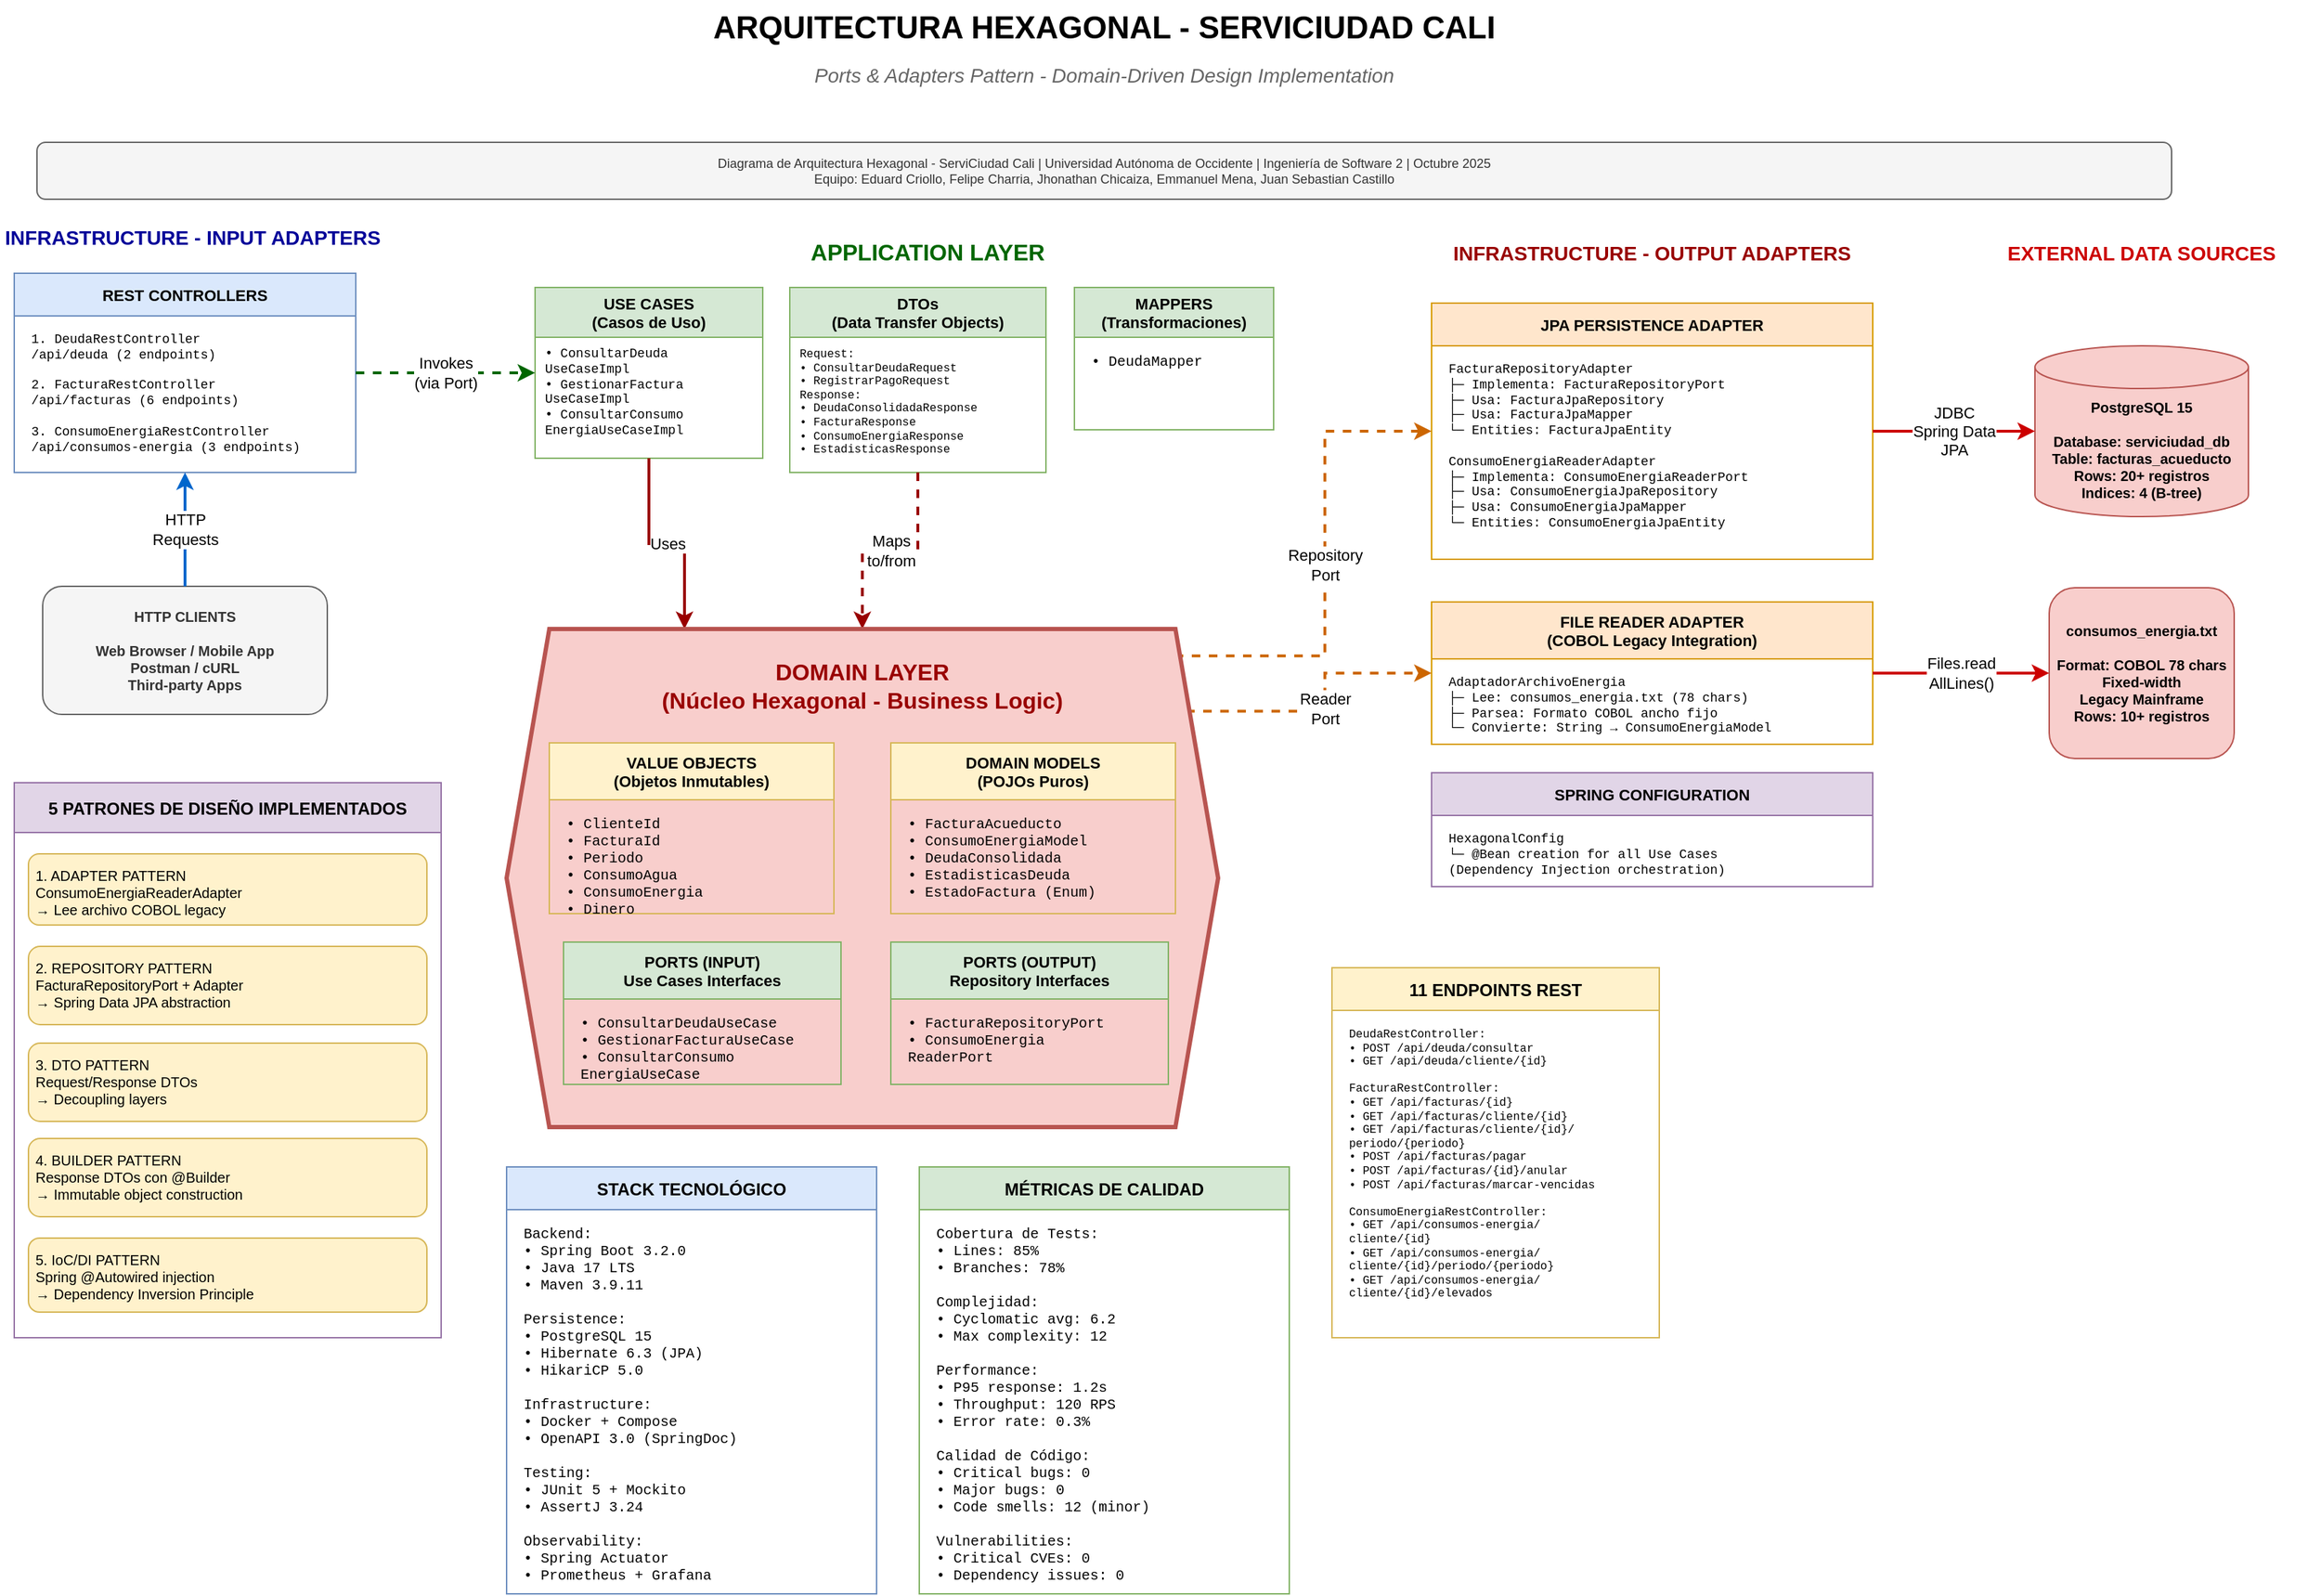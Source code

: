 <mxfile version="28.2.8">
  <diagram name="Arquitectura Hexagonal ServiCiudad" id="UXc4RBYZE_OiovDIlHzf">
    <mxGraphModel dx="2672" dy="1482" grid="1" gridSize="10" guides="1" tooltips="1" connect="1" arrows="1" fold="1" page="1" pageScale="1" pageWidth="1654" pageHeight="1169" math="0" shadow="0">
      <root>
        <mxCell id="0" />
        <mxCell id="1" parent="0" />
        <mxCell id="_3P7xWRz14nrLUvZf9t--1" value="ARQUITECTURA HEXAGONAL - SERVICIUDAD CALI" style="text;html=1;strokeColor=none;fillColor=none;align=center;verticalAlign=middle;whiteSpace=wrap;rounded=0;fontSize=22;fontStyle=1;fontColor=#000000;" vertex="1" parent="1">
          <mxGeometry x="388" y="25" width="800" height="40" as="geometry" />
        </mxCell>
        <mxCell id="_3P7xWRz14nrLUvZf9t--2" value="Ports &amp; Adapters Pattern - Domain-Driven Design Implementation" style="text;html=1;strokeColor=none;fillColor=none;align=center;verticalAlign=middle;whiteSpace=wrap;rounded=0;fontSize=14;fontStyle=2;fontColor=#666666;" vertex="1" parent="1">
          <mxGeometry x="488" y="65" width="600" height="25" as="geometry" />
        </mxCell>
        <mxCell id="_3P7xWRz14nrLUvZf9t--13" value="APPLICATION LAYER" style="text;html=1;strokeColor=none;fillColor=none;align=center;verticalAlign=middle;whiteSpace=wrap;rounded=0;fontSize=16;fontStyle=1;fontColor=#006600;" vertex="1" parent="1">
          <mxGeometry x="514" y="187" width="300" height="30" as="geometry" />
        </mxCell>
        <mxCell id="_3P7xWRz14nrLUvZf9t--14" value="USE CASES&#xa;(Casos de Uso)" style="swimlane;startSize=35;fillColor=#d5e8d4;strokeColor=#82b366;fontStyle=1;fontSize=11;" vertex="1" parent="1">
          <mxGeometry x="388" y="227" width="160" height="120" as="geometry" />
        </mxCell>
        <mxCell id="_3P7xWRz14nrLUvZf9t--15" value="• ConsultarDeuda&#xa;   UseCaseImpl&#xa;• GestionarFactura&#xa;   UseCaseImpl&#xa;• ConsultarConsumo&#xa;   EnergiaUseCaseImpl" style="text;html=1;strokeColor=none;fillColor=none;align=left;verticalAlign=top;whiteSpace=wrap;rounded=0;fontSize=9;fontFamily=Courier New;" vertex="1" parent="_3P7xWRz14nrLUvZf9t--14">
          <mxGeometry x="5" y="35" width="210" height="60" as="geometry" />
        </mxCell>
        <mxCell id="_3P7xWRz14nrLUvZf9t--16" value="DTOs&#xa;(Data Transfer Objects)" style="swimlane;startSize=35;fillColor=#d5e8d4;strokeColor=#82b366;fontStyle=1;fontSize=11;" vertex="1" parent="1">
          <mxGeometry x="567" y="227" width="180" height="130" as="geometry" />
        </mxCell>
        <mxCell id="_3P7xWRz14nrLUvZf9t--17" value="Request:&#xa;• ConsultarDeudaRequest&#xa;• RegistrarPagoRequest&#xa;Response:&#xa;• DeudaConsolidadaResponse&#xa;• FacturaResponse&#xa;• ConsumoEnergiaResponse&#xa;• EstadisticasResponse" style="text;html=1;strokeColor=none;fillColor=none;align=left;verticalAlign=top;whiteSpace=wrap;rounded=0;fontSize=8;fontFamily=Courier New;" vertex="1" parent="_3P7xWRz14nrLUvZf9t--16">
          <mxGeometry x="5" y="35" width="170" height="65" as="geometry" />
        </mxCell>
        <mxCell id="_3P7xWRz14nrLUvZf9t--18" value="MAPPERS&#xa;(Transformaciones)" style="swimlane;startSize=35;fillColor=#d5e8d4;strokeColor=#82b366;fontStyle=1;fontSize=11;" vertex="1" parent="1">
          <mxGeometry x="767" y="227" width="140" height="100" as="geometry" />
        </mxCell>
        <mxCell id="_3P7xWRz14nrLUvZf9t--19" value="• DeudaMapper" style="text;html=1;strokeColor=none;fillColor=none;align=left;verticalAlign=top;whiteSpace=wrap;rounded=0;fontSize=10;fontFamily=Courier New;" vertex="1" parent="_3P7xWRz14nrLUvZf9t--18">
          <mxGeometry x="10" y="40" width="120" height="25" as="geometry" />
        </mxCell>
        <mxCell id="_3P7xWRz14nrLUvZf9t--20" value="INFRASTRUCTURE - INPUT ADAPTERS" style="text;html=1;strokeColor=none;fillColor=none;align=center;verticalAlign=middle;whiteSpace=wrap;rounded=0;fontSize=14;fontStyle=1;fontColor=#000099;" vertex="1" parent="1">
          <mxGeometry x="12" y="177" width="271" height="30" as="geometry" />
        </mxCell>
        <mxCell id="_3P7xWRz14nrLUvZf9t--21" value="REST CONTROLLERS" style="swimlane;startSize=30;fillColor=#dae8fc;strokeColor=#6c8ebf;fontStyle=1;fontSize=11;" vertex="1" parent="1">
          <mxGeometry x="22" y="217" width="240" height="140" as="geometry" />
        </mxCell>
        <mxCell id="_3P7xWRz14nrLUvZf9t--22" value="1. DeudaRestController&#xa;   /api/deuda (2 endpoints)&#xa;&#xa;2. FacturaRestController&#xa;   /api/facturas (6 endpoints)&#xa;&#xa;3. ConsumoEnergiaRestController&#xa;   /api/consumos-energia (3 endpoints)" style="text;html=1;strokeColor=none;fillColor=none;align=left;verticalAlign=top;whiteSpace=wrap;rounded=0;fontSize=9;fontFamily=Courier New;" vertex="1" parent="_3P7xWRz14nrLUvZf9t--21">
          <mxGeometry x="10" y="35" width="220" height="90" as="geometry" />
        </mxCell>
        <mxCell id="_3P7xWRz14nrLUvZf9t--23" value="HTTP CLIENTS&#xa;&#xa;Web Browser / Mobile App&#xa;Postman / cURL&#xa;Third-party Apps" style="rounded=1;whiteSpace=wrap;html=1;fillColor=#f5f5f5;strokeColor=#666666;fontColor=#333333;fontStyle=1;fontSize=10;" vertex="1" parent="1">
          <mxGeometry x="42" y="437" width="200" height="90" as="geometry" />
        </mxCell>
        <mxCell id="_3P7xWRz14nrLUvZf9t--24" value="INFRASTRUCTURE - OUTPUT ADAPTERS" style="text;html=1;strokeColor=none;fillColor=none;align=center;verticalAlign=middle;whiteSpace=wrap;rounded=0;fontSize=14;fontStyle=1;fontColor=#990000;" vertex="1" parent="1">
          <mxGeometry x="998" y="188" width="350" height="30" as="geometry" />
        </mxCell>
        <mxCell id="_3P7xWRz14nrLUvZf9t--25" value="JPA PERSISTENCE ADAPTER" style="swimlane;startSize=30;fillColor=#ffe6cc;strokeColor=#d79b00;fontStyle=1;fontSize=11;" vertex="1" parent="1">
          <mxGeometry x="1018" y="238" width="310" height="180" as="geometry" />
        </mxCell>
        <mxCell id="_3P7xWRz14nrLUvZf9t--26" value="FacturaRepositoryAdapter&#xa;├─ Implementa: FacturaRepositoryPort&#xa;├─ Usa: FacturaJpaRepository&#xa;├─ Usa: FacturaJpaMapper&#xa;└─ Entities: FacturaJpaEntity&#xa;&#xa;ConsumoEnergiaReaderAdapter&#xa;├─ Implementa: ConsumoEnergiaReaderPort&#xa;├─ Usa: ConsumoEnergiaJpaRepository&#xa;├─ Usa: ConsumoEnergiaJpaMapper&#xa;└─ Entities: ConsumoEnergiaJpaEntity" style="text;html=1;strokeColor=none;fillColor=none;align=left;verticalAlign=top;whiteSpace=wrap;rounded=0;fontSize=9;fontFamily=Courier New;" vertex="1" parent="_3P7xWRz14nrLUvZf9t--25">
          <mxGeometry x="10" y="35" width="290" height="110" as="geometry" />
        </mxCell>
        <mxCell id="_3P7xWRz14nrLUvZf9t--27" value="FILE READER ADAPTER&#xa;(COBOL Legacy Integration)" style="swimlane;startSize=40;fillColor=#ffe6cc;strokeColor=#d79b00;fontStyle=1;fontSize=11;" vertex="1" parent="1">
          <mxGeometry x="1018" y="448" width="310" height="100" as="geometry" />
        </mxCell>
        <mxCell id="_3P7xWRz14nrLUvZf9t--28" value="AdaptadorArchivoEnergia&#xa;├─ Lee: consumos_energia.txt (78 chars)&#xa;├─ Parsea: Formato COBOL ancho fijo&#xa;└─ Convierte: String → ConsumoEnergiaModel" style="text;html=1;strokeColor=none;fillColor=none;align=left;verticalAlign=top;whiteSpace=wrap;rounded=0;fontSize=9;fontFamily=Courier New;" vertex="1" parent="_3P7xWRz14nrLUvZf9t--27">
          <mxGeometry x="10" y="45" width="290" height="50" as="geometry" />
        </mxCell>
        <mxCell id="_3P7xWRz14nrLUvZf9t--29" value="SPRING CONFIGURATION" style="swimlane;startSize=30;fillColor=#e1d5e7;strokeColor=#9673a6;fontStyle=1;fontSize=11;" vertex="1" parent="1">
          <mxGeometry x="1018" y="568" width="310" height="80" as="geometry" />
        </mxCell>
        <mxCell id="_3P7xWRz14nrLUvZf9t--30" value="HexagonalConfig&#xa;└─ @Bean creation for all Use Cases&#xa;    (Dependency Injection orchestration)" style="text;html=1;strokeColor=none;fillColor=none;align=left;verticalAlign=top;whiteSpace=wrap;rounded=0;fontSize=9;fontFamily=Courier New;" vertex="1" parent="_3P7xWRz14nrLUvZf9t--29">
          <mxGeometry x="10" y="35" width="290" height="40" as="geometry" />
        </mxCell>
        <mxCell id="_3P7xWRz14nrLUvZf9t--31" value="EXTERNAL DATA SOURCES" style="text;html=1;strokeColor=none;fillColor=none;align=center;verticalAlign=middle;whiteSpace=wrap;rounded=0;fontSize=14;fontStyle=1;fontColor=#CC0000;" vertex="1" parent="1">
          <mxGeometry x="1392" y="188" width="250" height="30" as="geometry" />
        </mxCell>
        <mxCell id="_3P7xWRz14nrLUvZf9t--32" value="PostgreSQL 15&#xa;&#xa;Database: serviciudad_db&#xa;Table: facturas_acueducto&#xa;Rows: 20+ registros&#xa;Indices: 4 (B-tree)" style="shape=cylinder3;whiteSpace=wrap;html=1;boundedLbl=1;backgroundOutline=1;size=15;fillColor=#f8cecc;strokeColor=#b85450;fontStyle=1;fontSize=10;" vertex="1" parent="1">
          <mxGeometry x="1442" y="268" width="150" height="120" as="geometry" />
        </mxCell>
        <mxCell id="_3P7xWRz14nrLUvZf9t--33" value="consumos_energia.txt&#xa;&#xa;Format: COBOL 78 chars&#xa;Fixed-width&#xa;Legacy Mainframe&#xa;Rows: 10+ registros" style="rounded=1;whiteSpace=wrap;html=1;fillColor=#f8cecc;strokeColor=#b85450;fontStyle=1;fontSize=10;" vertex="1" parent="1">
          <mxGeometry x="1452" y="438" width="130" height="120" as="geometry" />
        </mxCell>
        <mxCell id="_3P7xWRz14nrLUvZf9t--34" value="HTTP&#xa;Requests" style="edgeStyle=orthogonalEdgeStyle;rounded=0;orthogonalLoop=1;jettySize=auto;html=1;exitX=0.5;exitY=0;exitDx=0;exitDy=0;entryX=0.5;entryY=1;entryDx=0;entryDy=0;strokeWidth=2;strokeColor=#0066CC;" edge="1" parent="1" source="_3P7xWRz14nrLUvZf9t--23" target="_3P7xWRz14nrLUvZf9t--21">
          <mxGeometry relative="1" as="geometry" />
        </mxCell>
        <mxCell id="_3P7xWRz14nrLUvZf9t--35" value="Invokes&#xa;(via Port)" style="edgeStyle=orthogonalEdgeStyle;rounded=0;orthogonalLoop=1;jettySize=auto;html=1;strokeWidth=2;strokeColor=#006600;dashed=1;entryX=0;entryY=0.5;entryDx=0;entryDy=0;exitX=1;exitY=0.5;exitDx=0;exitDy=0;" edge="1" parent="1" source="_3P7xWRz14nrLUvZf9t--21" target="_3P7xWRz14nrLUvZf9t--14">
          <mxGeometry relative="1" as="geometry">
            <mxPoint x="338" y="325" as="sourcePoint" />
            <mxPoint x="358" y="307" as="targetPoint" />
            <Array as="points" />
          </mxGeometry>
        </mxCell>
        <mxCell id="_3P7xWRz14nrLUvZf9t--36" value="Uses" style="edgeStyle=orthogonalEdgeStyle;rounded=0;orthogonalLoop=1;jettySize=auto;html=1;exitX=0.5;exitY=1;exitDx=0;exitDy=0;entryX=0.25;entryY=0;entryDx=0;entryDy=0;strokeWidth=2;strokeColor=#990000;" edge="1" parent="1" source="_3P7xWRz14nrLUvZf9t--14" target="_3P7xWRz14nrLUvZf9t--3">
          <mxGeometry relative="1" as="geometry" />
        </mxCell>
        <mxCell id="_3P7xWRz14nrLUvZf9t--37" value="Maps&#xa;to/from" style="edgeStyle=orthogonalEdgeStyle;rounded=0;orthogonalLoop=1;jettySize=auto;html=1;exitX=0.5;exitY=1;exitDx=0;exitDy=0;entryX=0.5;entryY=0;entryDx=0;entryDy=0;strokeWidth=2;strokeColor=#990000;dashed=1;" edge="1" parent="1" source="_3P7xWRz14nrLUvZf9t--16" target="_3P7xWRz14nrLUvZf9t--3">
          <mxGeometry relative="1" as="geometry" />
        </mxCell>
        <mxCell id="_3P7xWRz14nrLUvZf9t--38" value="Repository&#xa;Port" style="edgeStyle=orthogonalEdgeStyle;rounded=0;orthogonalLoop=1;jettySize=auto;html=1;exitX=0.939;exitY=0.054;exitDx=0;exitDy=0;entryX=0;entryY=0.5;entryDx=0;entryDy=0;strokeWidth=2;strokeColor=#CC6600;dashed=1;exitPerimeter=0;" edge="1" parent="1" source="_3P7xWRz14nrLUvZf9t--3" target="_3P7xWRz14nrLUvZf9t--25">
          <mxGeometry relative="1" as="geometry" />
        </mxCell>
        <mxCell id="_3P7xWRz14nrLUvZf9t--39" value="Reader&#xa;Port" style="edgeStyle=orthogonalEdgeStyle;rounded=0;orthogonalLoop=1;jettySize=auto;html=1;exitX=0.955;exitY=0.165;exitDx=0;exitDy=0;entryX=0;entryY=0.5;entryDx=0;entryDy=0;strokeWidth=2;strokeColor=#CC6600;dashed=1;exitPerimeter=0;" edge="1" parent="1" source="_3P7xWRz14nrLUvZf9t--3" target="_3P7xWRz14nrLUvZf9t--27">
          <mxGeometry relative="1" as="geometry" />
        </mxCell>
        <mxCell id="_3P7xWRz14nrLUvZf9t--40" value="JDBC&#xa;Spring Data&#xa;JPA" style="edgeStyle=orthogonalEdgeStyle;rounded=0;orthogonalLoop=1;jettySize=auto;html=1;exitX=1;exitY=0.5;exitDx=0;exitDy=0;entryX=0;entryY=0.5;entryDx=0;entryDy=0;entryPerimeter=0;strokeWidth=2;strokeColor=#CC0000;" edge="1" parent="1" source="_3P7xWRz14nrLUvZf9t--25" target="_3P7xWRz14nrLUvZf9t--32">
          <mxGeometry relative="1" as="geometry" />
        </mxCell>
        <mxCell id="_3P7xWRz14nrLUvZf9t--41" value="Files.read&#xa;AllLines()" style="edgeStyle=orthogonalEdgeStyle;rounded=0;orthogonalLoop=1;jettySize=auto;html=1;exitX=1;exitY=0.5;exitDx=0;exitDy=0;entryX=0;entryY=0.5;entryDx=0;entryDy=0;strokeWidth=2;strokeColor=#CC0000;" edge="1" parent="1" source="_3P7xWRz14nrLUvZf9t--27" target="_3P7xWRz14nrLUvZf9t--33">
          <mxGeometry relative="1" as="geometry" />
        </mxCell>
        <mxCell id="_3P7xWRz14nrLUvZf9t--42" value="5 PATRONES DE DISEÑO IMPLEMENTADOS" style="swimlane;startSize=35;fillColor=#e1d5e7;strokeColor=#9673a6;fontStyle=1;fontSize=12;" vertex="1" parent="1">
          <mxGeometry x="22" y="575" width="300" height="390" as="geometry" />
        </mxCell>
        <mxCell id="_3P7xWRz14nrLUvZf9t--43" value="1. ADAPTER PATTERN&#xa;   ConsumoEnergiaReaderAdapter&#xa;   → Lee archivo COBOL legacy" style="text;html=1;strokeColor=#d6b656;fillColor=#fff2cc;align=left;verticalAlign=top;whiteSpace=wrap;rounded=1;fontSize=10;spacing=5;" vertex="1" parent="_3P7xWRz14nrLUvZf9t--42">
          <mxGeometry x="10" y="50" width="280" height="50" as="geometry" />
        </mxCell>
        <mxCell id="_3P7xWRz14nrLUvZf9t--44" value="2. REPOSITORY PATTERN&#xa;   FacturaRepositoryPort + Adapter&#xa;   → Spring Data JPA abstraction" style="text;html=1;strokeColor=#d6b656;fillColor=#fff2cc;align=left;verticalAlign=top;whiteSpace=wrap;rounded=1;fontSize=10;spacing=5;" vertex="1" parent="_3P7xWRz14nrLUvZf9t--42">
          <mxGeometry x="10" y="115" width="280" height="55" as="geometry" />
        </mxCell>
        <mxCell id="_3P7xWRz14nrLUvZf9t--45" value="3. DTO PATTERN&#xa;   Request/Response DTOs&#xa;   → Decoupling layers" style="text;html=1;strokeColor=#d6b656;fillColor=#fff2cc;align=left;verticalAlign=top;whiteSpace=wrap;rounded=1;fontSize=10;spacing=5;" vertex="1" parent="_3P7xWRz14nrLUvZf9t--42">
          <mxGeometry x="10" y="183" width="280" height="55" as="geometry" />
        </mxCell>
        <mxCell id="_3P7xWRz14nrLUvZf9t--46" value="4. BUILDER PATTERN&#xa;   Response DTOs con @Builder&#xa;   → Immutable object construction" style="text;html=1;strokeColor=#d6b656;fillColor=#fff2cc;align=left;verticalAlign=top;whiteSpace=wrap;rounded=1;fontSize=10;spacing=5;" vertex="1" parent="_3P7xWRz14nrLUvZf9t--42">
          <mxGeometry x="10" y="250" width="280" height="55" as="geometry" />
        </mxCell>
        <mxCell id="_3P7xWRz14nrLUvZf9t--47" value="5. IoC/DI PATTERN&#xa;   Spring @Autowired injection&#xa;   → Dependency Inversion Principle" style="text;html=1;strokeColor=#d6b656;fillColor=#fff2cc;align=left;verticalAlign=top;whiteSpace=wrap;rounded=1;fontSize=10;spacing=5;" vertex="1" parent="_3P7xWRz14nrLUvZf9t--42">
          <mxGeometry x="10" y="320" width="280" height="52" as="geometry" />
        </mxCell>
        <mxCell id="_3P7xWRz14nrLUvZf9t--48" value="STACK TECNOLÓGICO" style="swimlane;startSize=30;fillColor=#dae8fc;strokeColor=#6c8ebf;fontStyle=1;fontSize=12;" vertex="1" parent="1">
          <mxGeometry x="368" y="845" width="260" height="300" as="geometry" />
        </mxCell>
        <mxCell id="_3P7xWRz14nrLUvZf9t--49" value="Backend:&#xa;• Spring Boot 3.2.0&#xa;• Java 17 LTS&#xa;• Maven 3.9.11&#xa;&#xa;Persistence:&#xa;• PostgreSQL 15&#xa;• Hibernate 6.3 (JPA)&#xa;• HikariCP 5.0&#xa;&#xa;Infrastructure:&#xa;• Docker + Compose&#xa;• OpenAPI 3.0 (SpringDoc)&#xa;&#xa;Testing:&#xa;• JUnit 5 + Mockito&#xa;• AssertJ 3.24&#xa;&#xa;Observability:&#xa;• Spring Actuator&#xa;• Prometheus + Grafana" style="text;html=1;strokeColor=none;fillColor=none;align=left;verticalAlign=top;whiteSpace=wrap;rounded=0;fontSize=10;fontFamily=Courier New;" vertex="1" parent="_3P7xWRz14nrLUvZf9t--48">
          <mxGeometry x="10" y="35" width="240" height="220" as="geometry" />
        </mxCell>
        <mxCell id="_3P7xWRz14nrLUvZf9t--50" value="MÉTRICAS DE CALIDAD" style="swimlane;startSize=30;fillColor=#d5e8d4;strokeColor=#82b366;fontStyle=1;fontSize=12;" vertex="1" parent="1">
          <mxGeometry x="658" y="845" width="260" height="300" as="geometry" />
        </mxCell>
        <mxCell id="_3P7xWRz14nrLUvZf9t--51" value="Cobertura de Tests:&#xa;• Lines: 85%&#xa;• Branches: 78%&#xa;&#xa;Complejidad:&#xa;• Cyclomatic avg: 6.2&#xa;• Max complexity: 12&#xa;&#xa;Performance:&#xa;• P95 response: 1.2s&#xa;• Throughput: 120 RPS&#xa;• Error rate: 0.3%&#xa;&#xa;Calidad de Código:&#xa;• Critical bugs: 0&#xa;• Major bugs: 0&#xa;• Code smells: 12 (minor)&#xa;&#xa;Vulnerabilities:&#xa;• Critical CVEs: 0&#xa;• Dependency issues: 0" style="text;html=1;strokeColor=none;fillColor=none;align=left;verticalAlign=top;whiteSpace=wrap;rounded=0;fontSize=10;fontFamily=Courier New;" vertex="1" parent="_3P7xWRz14nrLUvZf9t--50">
          <mxGeometry x="10" y="35" width="240" height="220" as="geometry" />
        </mxCell>
        <mxCell id="_3P7xWRz14nrLUvZf9t--52" value="11 ENDPOINTS REST" style="swimlane;startSize=30;fillColor=#fff2cc;strokeColor=#d6b656;fontStyle=1;fontSize=12;" vertex="1" parent="1">
          <mxGeometry x="948" y="705" width="230" height="260" as="geometry" />
        </mxCell>
        <mxCell id="_3P7xWRz14nrLUvZf9t--53" value="DeudaRestController:&#xa;• POST /api/deuda/consultar&#xa;• GET /api/deuda/cliente/{id}&#xa;&#xa;FacturaRestController:&#xa;• GET /api/facturas/{id}&#xa;• GET /api/facturas/cliente/{id}&#xa;• GET /api/facturas/cliente/{id}/&#xa;     periodo/{periodo}&#xa;• POST /api/facturas/pagar&#xa;• POST /api/facturas/{id}/anular&#xa;• POST /api/facturas/marcar-vencidas&#xa;&#xa;ConsumoEnergiaRestController:&#xa;• GET /api/consumos-energia/&#xa;     cliente/{id}&#xa;• GET /api/consumos-energia/&#xa;     cliente/{id}/periodo/{periodo}&#xa;• GET /api/consumos-energia/&#xa;     cliente/{id}/elevados" style="text;html=1;strokeColor=none;fillColor=none;align=left;verticalAlign=top;whiteSpace=wrap;rounded=0;fontSize=8;fontFamily=Courier New;" vertex="1" parent="_3P7xWRz14nrLUvZf9t--52">
          <mxGeometry x="10" y="35" width="210" height="220" as="geometry" />
        </mxCell>
        <mxCell id="_3P7xWRz14nrLUvZf9t--54" value="Diagrama de Arquitectura Hexagonal - ServiCiudad Cali | Universidad Autónoma de Occidente | Ingeniería de Software 2 | Octubre 2025&#xa;Equipo: Eduard Criollo, Felipe Charria, Jhonathan Chicaiza, Emmanuel Mena, Juan Sebastian Castillo" style="text;html=1;strokeColor=#666666;fillColor=#f5f5f5;align=center;verticalAlign=middle;whiteSpace=wrap;rounded=1;fontSize=9;fontColor=#333333;" vertex="1" parent="1">
          <mxGeometry x="38" y="125" width="1500" height="40" as="geometry" />
        </mxCell>
        <mxCell id="_3P7xWRz14nrLUvZf9t--57" value="" style="group" vertex="1" connectable="0" parent="1">
          <mxGeometry x="368" y="467" width="500" height="350" as="geometry" />
        </mxCell>
        <mxCell id="_3P7xWRz14nrLUvZf9t--3" value="" style="shape=hexagon;perimeter=hexagonPerimeter2;whiteSpace=wrap;html=1;fixedSize=1;fillColor=#f8cecc;strokeColor=#b85450;strokeWidth=3;size=30;" vertex="1" parent="_3P7xWRz14nrLUvZf9t--57">
          <mxGeometry width="500" height="350" as="geometry" />
        </mxCell>
        <mxCell id="_3P7xWRz14nrLUvZf9t--4" value="DOMAIN LAYER&#xa;(Núcleo Hexagonal - Business Logic)" style="text;html=1;strokeColor=none;fillColor=none;align=center;verticalAlign=middle;whiteSpace=wrap;rounded=0;fontSize=16;fontStyle=1;fontColor=#990000;" vertex="1" parent="_3P7xWRz14nrLUvZf9t--57">
          <mxGeometry x="100" y="15" width="300" height="50" as="geometry" />
        </mxCell>
        <mxCell id="_3P7xWRz14nrLUvZf9t--5" value="VALUE OBJECTS&#xa;(Objetos Inmutables)" style="swimlane;startSize=40;fillColor=#fff2cc;strokeColor=#d6b656;fontStyle=1;fontSize=11;" vertex="1" parent="_3P7xWRz14nrLUvZf9t--57">
          <mxGeometry x="30" y="80" width="200" height="120" as="geometry" />
        </mxCell>
        <mxCell id="_3P7xWRz14nrLUvZf9t--6" value="• ClienteId&#xa;• FacturaId&#xa;• Periodo&#xa;• ConsumoAgua&#xa;• ConsumoEnergia&#xa;• Dinero" style="text;html=1;strokeColor=none;fillColor=none;align=left;verticalAlign=top;whiteSpace=wrap;rounded=0;fontSize=10;fontFamily=Courier New;" vertex="1" parent="_3P7xWRz14nrLUvZf9t--5">
          <mxGeometry x="10" y="45" width="180" height="70" as="geometry" />
        </mxCell>
        <mxCell id="_3P7xWRz14nrLUvZf9t--7" value="DOMAIN MODELS&#xa;(POJOs Puros)" style="swimlane;startSize=40;fillColor=#fff2cc;strokeColor=#d6b656;fontStyle=1;fontSize=11;" vertex="1" parent="_3P7xWRz14nrLUvZf9t--57">
          <mxGeometry x="270" y="80" width="200" height="120" as="geometry" />
        </mxCell>
        <mxCell id="_3P7xWRz14nrLUvZf9t--8" value="• FacturaAcueducto&#xa;• ConsumoEnergiaModel&#xa;• DeudaConsolidada&#xa;• EstadisticasDeuda&#xa;• EstadoFactura (Enum)" style="text;html=1;strokeColor=none;fillColor=none;align=left;verticalAlign=top;whiteSpace=wrap;rounded=0;fontSize=10;fontFamily=Courier New;" vertex="1" parent="_3P7xWRz14nrLUvZf9t--7">
          <mxGeometry x="10" y="45" width="180" height="70" as="geometry" />
        </mxCell>
        <mxCell id="_3P7xWRz14nrLUvZf9t--9" value="PORTS (INPUT)&#xa;Use Cases Interfaces" style="swimlane;startSize=40;fillColor=#d5e8d4;strokeColor=#82b366;fontStyle=1;fontSize=11;" vertex="1" parent="_3P7xWRz14nrLUvZf9t--57">
          <mxGeometry x="40" y="220" width="195" height="100" as="geometry" />
        </mxCell>
        <mxCell id="_3P7xWRz14nrLUvZf9t--10" value="• ConsultarDeudaUseCase&#xa;• GestionarFacturaUseCase&#xa;• ConsultarConsumo&#xa;   EnergiaUseCase" style="text;html=1;strokeColor=none;fillColor=none;align=left;verticalAlign=top;whiteSpace=wrap;rounded=0;fontSize=10;fontFamily=Courier New;" vertex="1" parent="_3P7xWRz14nrLUvZf9t--9">
          <mxGeometry x="10" y="45" width="175" height="50" as="geometry" />
        </mxCell>
        <mxCell id="_3P7xWRz14nrLUvZf9t--11" value="PORTS (OUTPUT)&#xa;Repository Interfaces" style="swimlane;startSize=40;fillColor=#d5e8d4;strokeColor=#82b366;fontStyle=1;fontSize=11;" vertex="1" parent="_3P7xWRz14nrLUvZf9t--57">
          <mxGeometry x="270" y="220" width="195" height="100" as="geometry" />
        </mxCell>
        <mxCell id="_3P7xWRz14nrLUvZf9t--12" value="• FacturaRepositoryPort&#xa;• ConsumoEnergia&#xa;   ReaderPort" style="text;html=1;strokeColor=none;fillColor=none;align=left;verticalAlign=top;whiteSpace=wrap;rounded=0;fontSize=10;fontFamily=Courier New;" vertex="1" parent="_3P7xWRz14nrLUvZf9t--11">
          <mxGeometry x="10" y="45" width="175" height="45" as="geometry" />
        </mxCell>
      </root>
    </mxGraphModel>
  </diagram>
</mxfile>
